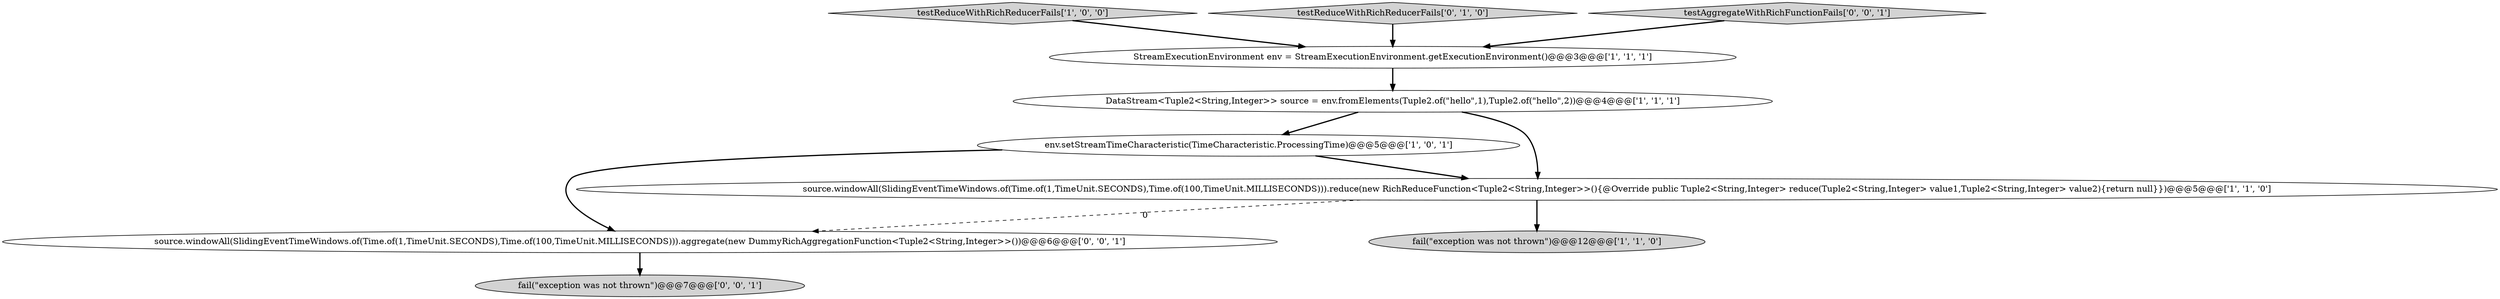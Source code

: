 digraph {
4 [style = filled, label = "testReduceWithRichReducerFails['1', '0', '0']", fillcolor = lightgray, shape = diamond image = "AAA0AAABBB1BBB"];
9 [style = filled, label = "fail(\"exception was not thrown\")@@@7@@@['0', '0', '1']", fillcolor = lightgray, shape = ellipse image = "AAA0AAABBB3BBB"];
7 [style = filled, label = "source.windowAll(SlidingEventTimeWindows.of(Time.of(1,TimeUnit.SECONDS),Time.of(100,TimeUnit.MILLISECONDS))).aggregate(new DummyRichAggregationFunction<Tuple2<String,Integer>>())@@@6@@@['0', '0', '1']", fillcolor = white, shape = ellipse image = "AAA0AAABBB3BBB"];
3 [style = filled, label = "DataStream<Tuple2<String,Integer>> source = env.fromElements(Tuple2.of(\"hello\",1),Tuple2.of(\"hello\",2))@@@4@@@['1', '1', '1']", fillcolor = white, shape = ellipse image = "AAA0AAABBB1BBB"];
5 [style = filled, label = "fail(\"exception was not thrown\")@@@12@@@['1', '1', '0']", fillcolor = lightgray, shape = ellipse image = "AAA0AAABBB1BBB"];
6 [style = filled, label = "testReduceWithRichReducerFails['0', '1', '0']", fillcolor = lightgray, shape = diamond image = "AAA0AAABBB2BBB"];
2 [style = filled, label = "StreamExecutionEnvironment env = StreamExecutionEnvironment.getExecutionEnvironment()@@@3@@@['1', '1', '1']", fillcolor = white, shape = ellipse image = "AAA0AAABBB1BBB"];
8 [style = filled, label = "testAggregateWithRichFunctionFails['0', '0', '1']", fillcolor = lightgray, shape = diamond image = "AAA0AAABBB3BBB"];
0 [style = filled, label = "env.setStreamTimeCharacteristic(TimeCharacteristic.ProcessingTime)@@@5@@@['1', '0', '1']", fillcolor = white, shape = ellipse image = "AAA0AAABBB1BBB"];
1 [style = filled, label = "source.windowAll(SlidingEventTimeWindows.of(Time.of(1,TimeUnit.SECONDS),Time.of(100,TimeUnit.MILLISECONDS))).reduce(new RichReduceFunction<Tuple2<String,Integer>>(){@Override public Tuple2<String,Integer> reduce(Tuple2<String,Integer> value1,Tuple2<String,Integer> value2){return null}})@@@5@@@['1', '1', '0']", fillcolor = white, shape = ellipse image = "AAA0AAABBB1BBB"];
1->5 [style = bold, label=""];
7->9 [style = bold, label=""];
4->2 [style = bold, label=""];
1->7 [style = dashed, label="0"];
3->1 [style = bold, label=""];
8->2 [style = bold, label=""];
0->1 [style = bold, label=""];
3->0 [style = bold, label=""];
2->3 [style = bold, label=""];
0->7 [style = bold, label=""];
6->2 [style = bold, label=""];
}
